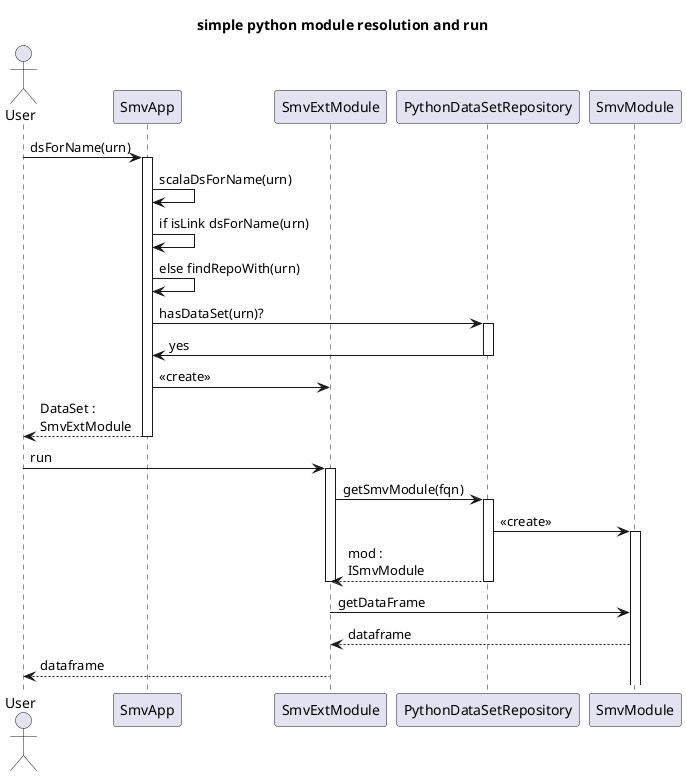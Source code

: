 @startuml
title simple python module resolution and run

Actor User
Participant SmvApp as app
Participant SmvExtModule as extmod
Participant PythonDataSetRepository as repo
Participant SmvModule as pymod

User -> app : dsForName(urn)
activate app
  app -> app : scalaDsForName(urn)
  app -> app : if isLink dsForName(urn)
  app -> app : else findRepoWith(urn)
	app -> repo : hasDataSet(urn)?
	activate repo
	repo -> app : yes
	deactivate repo
  app -> extmod : <<create>>
  app --> User : DataSet :\nSmvExtModule
deactivate app

User -> extmod : run
  activate extmod
  extmod -> repo : getSmvModule(fqn)
    activate repo
      repo -> pymod : <<create>>
      activate pymod
      repo --> extmod : mod :\nISmvModule
    deactivate repo
  deactivate extmod
  extmod -> pymod : getDataFrame
  pymod --> extmod : dataframe
extmod --> User : dataframe

@enduml
